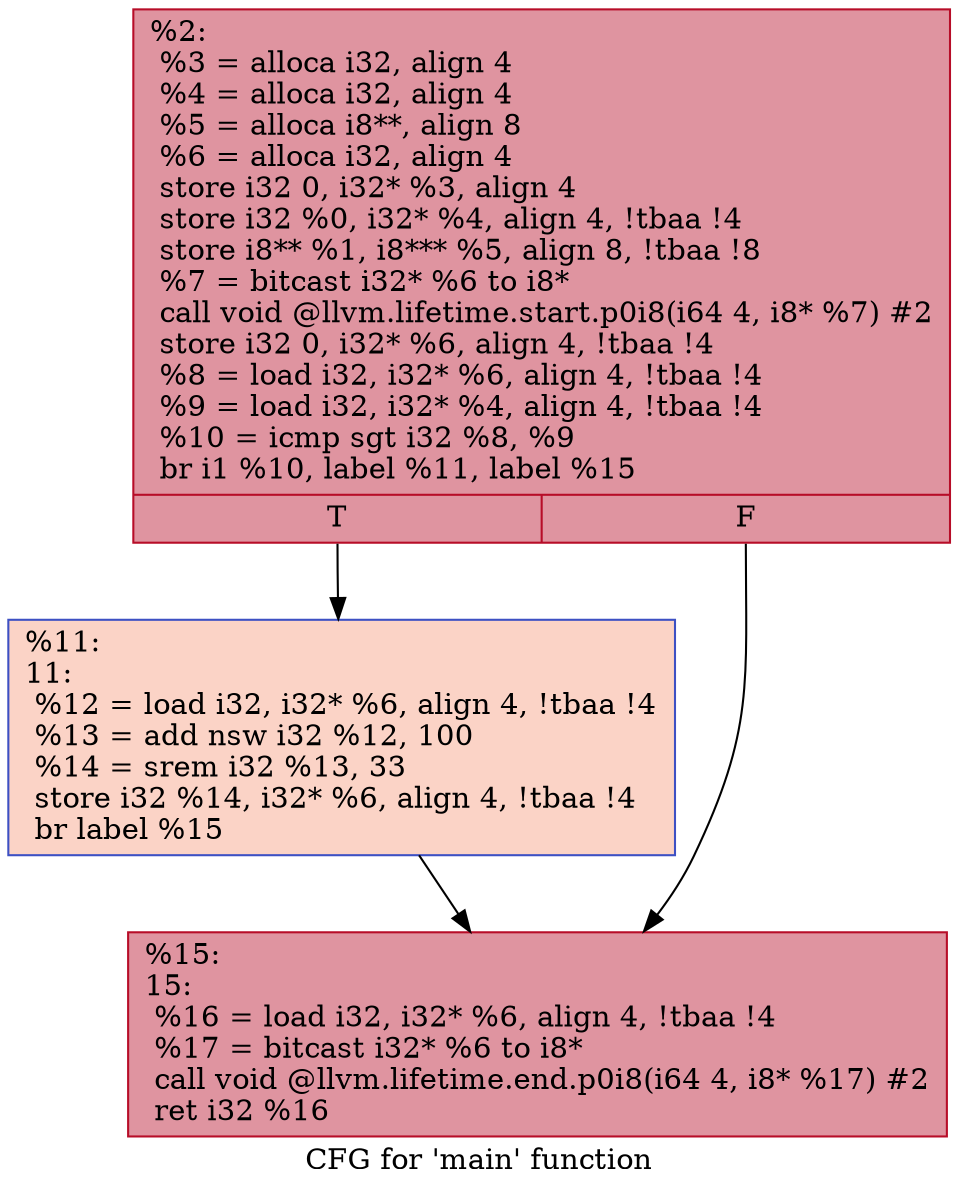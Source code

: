 digraph "CFG for 'main' function" {
	label="CFG for 'main' function";

	Node0x69abda0 [shape=record,color="#b70d28ff", style=filled, fillcolor="#b70d2870",label="{%2:\l  %3 = alloca i32, align 4\l  %4 = alloca i32, align 4\l  %5 = alloca i8**, align 8\l  %6 = alloca i32, align 4\l  store i32 0, i32* %3, align 4\l  store i32 %0, i32* %4, align 4, !tbaa !4\l  store i8** %1, i8*** %5, align 8, !tbaa !8\l  %7 = bitcast i32* %6 to i8*\l  call void @llvm.lifetime.start.p0i8(i64 4, i8* %7) #2\l  store i32 0, i32* %6, align 4, !tbaa !4\l  %8 = load i32, i32* %6, align 4, !tbaa !4\l  %9 = load i32, i32* %4, align 4, !tbaa !4\l  %10 = icmp sgt i32 %8, %9\l  br i1 %10, label %11, label %15\l|{<s0>T|<s1>F}}"];
	Node0x69abda0:s0 -> Node0x69b14d0;
	Node0x69abda0:s1 -> Node0x69b1520;
	Node0x69b14d0 [shape=record,color="#3d50c3ff", style=filled, fillcolor="#f59c7d70",label="{%11:\l11:                                               \l  %12 = load i32, i32* %6, align 4, !tbaa !4\l  %13 = add nsw i32 %12, 100\l  %14 = srem i32 %13, 33\l  store i32 %14, i32* %6, align 4, !tbaa !4\l  br label %15\l}"];
	Node0x69b14d0 -> Node0x69b1520;
	Node0x69b1520 [shape=record,color="#b70d28ff", style=filled, fillcolor="#b70d2870",label="{%15:\l15:                                               \l  %16 = load i32, i32* %6, align 4, !tbaa !4\l  %17 = bitcast i32* %6 to i8*\l  call void @llvm.lifetime.end.p0i8(i64 4, i8* %17) #2\l  ret i32 %16\l}"];
}
